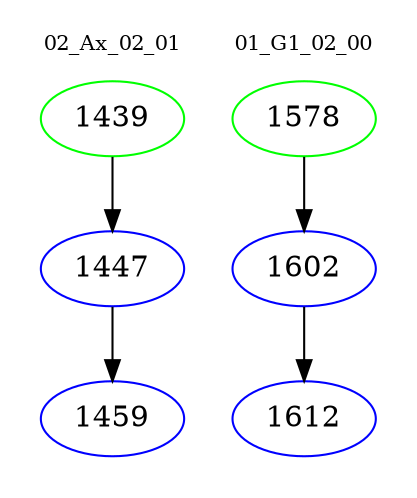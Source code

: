 digraph{
subgraph cluster_0 {
color = white
label = "02_Ax_02_01";
fontsize=10;
T0_1439 [label="1439", color="green"]
T0_1439 -> T0_1447 [color="black"]
T0_1447 [label="1447", color="blue"]
T0_1447 -> T0_1459 [color="black"]
T0_1459 [label="1459", color="blue"]
}
subgraph cluster_1 {
color = white
label = "01_G1_02_00";
fontsize=10;
T1_1578 [label="1578", color="green"]
T1_1578 -> T1_1602 [color="black"]
T1_1602 [label="1602", color="blue"]
T1_1602 -> T1_1612 [color="black"]
T1_1612 [label="1612", color="blue"]
}
}

